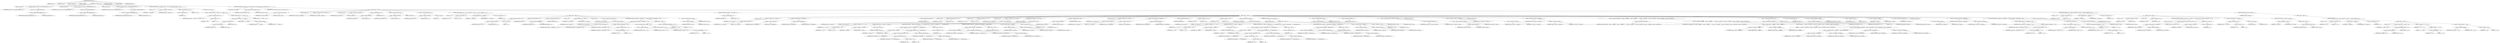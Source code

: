 digraph "hbMakeCodeLengths" {  
"324" [label = <(METHOD,hbMakeCodeLengths)<SUB>212</SUB>> ]
"325" [label = <(PARAM,char[] len)<SUB>212</SUB>> ]
"326" [label = <(PARAM,int[] freq)<SUB>212</SUB>> ]
"327" [label = <(PARAM,int alphaSize)<SUB>213</SUB>> ]
"328" [label = <(PARAM,int maxLen)<SUB>213</SUB>> ]
"329" [label = <(BLOCK,&lt;empty&gt;,&lt;empty&gt;)<SUB>213</SUB>> ]
"330" [label = <(LOCAL,int[] heap: int[])> ]
"331" [label = <(&lt;operator&gt;.assignment,int[] heap = new int[MAX_ALPHA_SIZE * 2])<SUB>218</SUB>> ]
"332" [label = <(IDENTIFIER,heap,int[] heap = new int[MAX_ALPHA_SIZE * 2])<SUB>218</SUB>> ]
"333" [label = <(&lt;operator&gt;.alloc,new int[MAX_ALPHA_SIZE * 2])> ]
"334" [label = <(&lt;operator&gt;.multiplication,MAX_ALPHA_SIZE * 2)<SUB>218</SUB>> ]
"335" [label = <(IDENTIFIER,MAX_ALPHA_SIZE,MAX_ALPHA_SIZE * 2)<SUB>218</SUB>> ]
"336" [label = <(LITERAL,2,MAX_ALPHA_SIZE * 2)<SUB>218</SUB>> ]
"337" [label = <(LOCAL,int[] weight: int[])> ]
"338" [label = <(&lt;operator&gt;.assignment,int[] weight = new int[MAX_ALPHA_SIZE * 2])<SUB>219</SUB>> ]
"339" [label = <(IDENTIFIER,weight,int[] weight = new int[MAX_ALPHA_SIZE * 2])<SUB>219</SUB>> ]
"340" [label = <(&lt;operator&gt;.alloc,new int[MAX_ALPHA_SIZE * 2])> ]
"341" [label = <(&lt;operator&gt;.multiplication,MAX_ALPHA_SIZE * 2)<SUB>219</SUB>> ]
"342" [label = <(IDENTIFIER,MAX_ALPHA_SIZE,MAX_ALPHA_SIZE * 2)<SUB>219</SUB>> ]
"343" [label = <(LITERAL,2,MAX_ALPHA_SIZE * 2)<SUB>219</SUB>> ]
"344" [label = <(LOCAL,int[] parent: int[])> ]
"345" [label = <(&lt;operator&gt;.assignment,int[] parent = new int[MAX_ALPHA_SIZE * 2])<SUB>220</SUB>> ]
"346" [label = <(IDENTIFIER,parent,int[] parent = new int[MAX_ALPHA_SIZE * 2])<SUB>220</SUB>> ]
"347" [label = <(&lt;operator&gt;.alloc,new int[MAX_ALPHA_SIZE * 2])> ]
"348" [label = <(&lt;operator&gt;.multiplication,MAX_ALPHA_SIZE * 2)<SUB>220</SUB>> ]
"349" [label = <(IDENTIFIER,MAX_ALPHA_SIZE,MAX_ALPHA_SIZE * 2)<SUB>220</SUB>> ]
"350" [label = <(LITERAL,2,MAX_ALPHA_SIZE * 2)<SUB>220</SUB>> ]
"351" [label = <(CONTROL_STRUCTURE,for (int i = alphaSize; Some(--i &gt;= 0); ),for (int i = alphaSize; Some(--i &gt;= 0); ))<SUB>222</SUB>> ]
"352" [label = <(LOCAL,int i: int)> ]
"353" [label = <(&lt;operator&gt;.assignment,int i = alphaSize)<SUB>222</SUB>> ]
"354" [label = <(IDENTIFIER,i,int i = alphaSize)<SUB>222</SUB>> ]
"355" [label = <(IDENTIFIER,alphaSize,int i = alphaSize)<SUB>222</SUB>> ]
"356" [label = <(&lt;operator&gt;.greaterEqualsThan,--i &gt;= 0)<SUB>222</SUB>> ]
"357" [label = <(&lt;operator&gt;.preDecrement,--i)<SUB>222</SUB>> ]
"358" [label = <(IDENTIFIER,i,--i)<SUB>222</SUB>> ]
"359" [label = <(LITERAL,0,--i &gt;= 0)<SUB>222</SUB>> ]
"360" [label = <(BLOCK,&lt;empty&gt;,&lt;empty&gt;)<SUB>222</SUB>> ]
"361" [label = <(&lt;operator&gt;.assignment,weight[i + 1] = (freq[i] == 0 ? 1 : freq[i]) &lt;&lt; 8)<SUB>223</SUB>> ]
"362" [label = <(&lt;operator&gt;.indexAccess,weight[i + 1])<SUB>223</SUB>> ]
"363" [label = <(IDENTIFIER,weight,weight[i + 1] = (freq[i] == 0 ? 1 : freq[i]) &lt;&lt; 8)<SUB>223</SUB>> ]
"364" [label = <(&lt;operator&gt;.addition,i + 1)<SUB>223</SUB>> ]
"365" [label = <(IDENTIFIER,i,i + 1)<SUB>223</SUB>> ]
"366" [label = <(LITERAL,1,i + 1)<SUB>223</SUB>> ]
"367" [label = <(&lt;operator&gt;.shiftLeft,(freq[i] == 0 ? 1 : freq[i]) &lt;&lt; 8)<SUB>223</SUB>> ]
"368" [label = <(&lt;operator&gt;.conditional,freq[i] == 0 ? 1 : freq[i])<SUB>223</SUB>> ]
"369" [label = <(&lt;operator&gt;.equals,freq[i] == 0)<SUB>223</SUB>> ]
"370" [label = <(&lt;operator&gt;.indexAccess,freq[i])<SUB>223</SUB>> ]
"371" [label = <(IDENTIFIER,freq,freq[i] == 0)<SUB>223</SUB>> ]
"372" [label = <(IDENTIFIER,i,freq[i] == 0)<SUB>223</SUB>> ]
"373" [label = <(LITERAL,0,freq[i] == 0)<SUB>223</SUB>> ]
"374" [label = <(LITERAL,1,freq[i] == 0 ? 1 : freq[i])<SUB>223</SUB>> ]
"375" [label = <(&lt;operator&gt;.indexAccess,freq[i])<SUB>223</SUB>> ]
"376" [label = <(IDENTIFIER,freq,freq[i] == 0 ? 1 : freq[i])<SUB>223</SUB>> ]
"377" [label = <(IDENTIFIER,i,freq[i] == 0 ? 1 : freq[i])<SUB>223</SUB>> ]
"378" [label = <(LITERAL,8,(freq[i] == 0 ? 1 : freq[i]) &lt;&lt; 8)<SUB>223</SUB>> ]
"379" [label = <(CONTROL_STRUCTURE,for (boolean tooLong = true; Some(tooLong); ),for (boolean tooLong = true; Some(tooLong); ))<SUB>226</SUB>> ]
"380" [label = <(LOCAL,boolean tooLong: boolean)> ]
"381" [label = <(&lt;operator&gt;.assignment,boolean tooLong = true)<SUB>226</SUB>> ]
"382" [label = <(IDENTIFIER,tooLong,boolean tooLong = true)<SUB>226</SUB>> ]
"383" [label = <(LITERAL,true,boolean tooLong = true)<SUB>226</SUB>> ]
"384" [label = <(IDENTIFIER,tooLong,for (boolean tooLong = true; Some(tooLong); ))<SUB>226</SUB>> ]
"385" [label = <(BLOCK,&lt;empty&gt;,&lt;empty&gt;)<SUB>226</SUB>> ]
"386" [label = <(&lt;operator&gt;.assignment,tooLong = false)<SUB>227</SUB>> ]
"387" [label = <(IDENTIFIER,tooLong,tooLong = false)<SUB>227</SUB>> ]
"388" [label = <(LITERAL,false,tooLong = false)<SUB>227</SUB>> ]
"389" [label = <(LOCAL,int nNodes: int)> ]
"390" [label = <(&lt;operator&gt;.assignment,int nNodes = alphaSize)<SUB>229</SUB>> ]
"391" [label = <(IDENTIFIER,nNodes,int nNodes = alphaSize)<SUB>229</SUB>> ]
"392" [label = <(IDENTIFIER,alphaSize,int nNodes = alphaSize)<SUB>229</SUB>> ]
"393" [label = <(LOCAL,int nHeap: int)> ]
"394" [label = <(&lt;operator&gt;.assignment,int nHeap = 0)<SUB>230</SUB>> ]
"395" [label = <(IDENTIFIER,nHeap,int nHeap = 0)<SUB>230</SUB>> ]
"396" [label = <(LITERAL,0,int nHeap = 0)<SUB>230</SUB>> ]
"397" [label = <(&lt;operator&gt;.assignment,heap[0] = 0)<SUB>231</SUB>> ]
"398" [label = <(&lt;operator&gt;.indexAccess,heap[0])<SUB>231</SUB>> ]
"399" [label = <(IDENTIFIER,heap,heap[0] = 0)<SUB>231</SUB>> ]
"400" [label = <(LITERAL,0,heap[0] = 0)<SUB>231</SUB>> ]
"401" [label = <(LITERAL,0,heap[0] = 0)<SUB>231</SUB>> ]
"402" [label = <(&lt;operator&gt;.assignment,weight[0] = 0)<SUB>232</SUB>> ]
"403" [label = <(&lt;operator&gt;.indexAccess,weight[0])<SUB>232</SUB>> ]
"404" [label = <(IDENTIFIER,weight,weight[0] = 0)<SUB>232</SUB>> ]
"405" [label = <(LITERAL,0,weight[0] = 0)<SUB>232</SUB>> ]
"406" [label = <(LITERAL,0,weight[0] = 0)<SUB>232</SUB>> ]
"407" [label = <(&lt;operator&gt;.assignment,parent[0] = -2)<SUB>233</SUB>> ]
"408" [label = <(&lt;operator&gt;.indexAccess,parent[0])<SUB>233</SUB>> ]
"409" [label = <(IDENTIFIER,parent,parent[0] = -2)<SUB>233</SUB>> ]
"410" [label = <(LITERAL,0,parent[0] = -2)<SUB>233</SUB>> ]
"411" [label = <(&lt;operator&gt;.minus,-2)<SUB>233</SUB>> ]
"412" [label = <(LITERAL,2,-2)<SUB>233</SUB>> ]
"413" [label = <(CONTROL_STRUCTURE,for (int i = 1; Some(i &lt;= alphaSize); i++),for (int i = 1; Some(i &lt;= alphaSize); i++))<SUB>235</SUB>> ]
"414" [label = <(LOCAL,int i: int)> ]
"415" [label = <(&lt;operator&gt;.assignment,int i = 1)<SUB>235</SUB>> ]
"416" [label = <(IDENTIFIER,i,int i = 1)<SUB>235</SUB>> ]
"417" [label = <(LITERAL,1,int i = 1)<SUB>235</SUB>> ]
"418" [label = <(&lt;operator&gt;.lessEqualsThan,i &lt;= alphaSize)<SUB>235</SUB>> ]
"419" [label = <(IDENTIFIER,i,i &lt;= alphaSize)<SUB>235</SUB>> ]
"420" [label = <(IDENTIFIER,alphaSize,i &lt;= alphaSize)<SUB>235</SUB>> ]
"421" [label = <(&lt;operator&gt;.postIncrement,i++)<SUB>235</SUB>> ]
"422" [label = <(IDENTIFIER,i,i++)<SUB>235</SUB>> ]
"423" [label = <(BLOCK,&lt;empty&gt;,&lt;empty&gt;)<SUB>235</SUB>> ]
"424" [label = <(&lt;operator&gt;.assignment,parent[i] = -1)<SUB>236</SUB>> ]
"425" [label = <(&lt;operator&gt;.indexAccess,parent[i])<SUB>236</SUB>> ]
"426" [label = <(IDENTIFIER,parent,parent[i] = -1)<SUB>236</SUB>> ]
"427" [label = <(IDENTIFIER,i,parent[i] = -1)<SUB>236</SUB>> ]
"428" [label = <(&lt;operator&gt;.minus,-1)<SUB>236</SUB>> ]
"429" [label = <(LITERAL,1,-1)<SUB>236</SUB>> ]
"430" [label = <(&lt;operator&gt;.postIncrement,nHeap++)<SUB>237</SUB>> ]
"431" [label = <(IDENTIFIER,nHeap,nHeap++)<SUB>237</SUB>> ]
"432" [label = <(&lt;operator&gt;.assignment,heap[nHeap] = i)<SUB>238</SUB>> ]
"433" [label = <(&lt;operator&gt;.indexAccess,heap[nHeap])<SUB>238</SUB>> ]
"434" [label = <(IDENTIFIER,heap,heap[nHeap] = i)<SUB>238</SUB>> ]
"435" [label = <(IDENTIFIER,nHeap,heap[nHeap] = i)<SUB>238</SUB>> ]
"436" [label = <(IDENTIFIER,i,heap[nHeap] = i)<SUB>238</SUB>> ]
"437" [label = <(LOCAL,int zz: int)> ]
"438" [label = <(&lt;operator&gt;.assignment,int zz = nHeap)<SUB>240</SUB>> ]
"439" [label = <(IDENTIFIER,zz,int zz = nHeap)<SUB>240</SUB>> ]
"440" [label = <(IDENTIFIER,nHeap,int zz = nHeap)<SUB>240</SUB>> ]
"441" [label = <(LOCAL,int tmp: int)> ]
"442" [label = <(&lt;operator&gt;.assignment,int tmp = heap[zz])<SUB>241</SUB>> ]
"443" [label = <(IDENTIFIER,tmp,int tmp = heap[zz])<SUB>241</SUB>> ]
"444" [label = <(&lt;operator&gt;.indexAccess,heap[zz])<SUB>241</SUB>> ]
"445" [label = <(IDENTIFIER,heap,int tmp = heap[zz])<SUB>241</SUB>> ]
"446" [label = <(IDENTIFIER,zz,int tmp = heap[zz])<SUB>241</SUB>> ]
"447" [label = <(CONTROL_STRUCTURE,while (weight[tmp] &lt; weight[heap[zz &gt;&gt; 1]]),while (weight[tmp] &lt; weight[heap[zz &gt;&gt; 1]]))<SUB>242</SUB>> ]
"448" [label = <(&lt;operator&gt;.lessThan,weight[tmp] &lt; weight[heap[zz &gt;&gt; 1]])<SUB>242</SUB>> ]
"449" [label = <(&lt;operator&gt;.indexAccess,weight[tmp])<SUB>242</SUB>> ]
"450" [label = <(IDENTIFIER,weight,weight[tmp] &lt; weight[heap[zz &gt;&gt; 1]])<SUB>242</SUB>> ]
"451" [label = <(IDENTIFIER,tmp,weight[tmp] &lt; weight[heap[zz &gt;&gt; 1]])<SUB>242</SUB>> ]
"452" [label = <(&lt;operator&gt;.indexAccess,weight[heap[zz &gt;&gt; 1]])<SUB>242</SUB>> ]
"453" [label = <(IDENTIFIER,weight,weight[tmp] &lt; weight[heap[zz &gt;&gt; 1]])<SUB>242</SUB>> ]
"454" [label = <(&lt;operator&gt;.indexAccess,heap[zz &gt;&gt; 1])<SUB>242</SUB>> ]
"455" [label = <(IDENTIFIER,heap,weight[tmp] &lt; weight[heap[zz &gt;&gt; 1]])<SUB>242</SUB>> ]
"456" [label = <(&lt;operator&gt;.logicalShiftRight,zz &gt;&gt; 1)<SUB>242</SUB>> ]
"457" [label = <(IDENTIFIER,zz,zz &gt;&gt; 1)<SUB>242</SUB>> ]
"458" [label = <(LITERAL,1,zz &gt;&gt; 1)<SUB>242</SUB>> ]
"459" [label = <(BLOCK,&lt;empty&gt;,&lt;empty&gt;)<SUB>242</SUB>> ]
"460" [label = <(&lt;operator&gt;.assignment,heap[zz] = heap[zz &gt;&gt; 1])<SUB>243</SUB>> ]
"461" [label = <(&lt;operator&gt;.indexAccess,heap[zz])<SUB>243</SUB>> ]
"462" [label = <(IDENTIFIER,heap,heap[zz] = heap[zz &gt;&gt; 1])<SUB>243</SUB>> ]
"463" [label = <(IDENTIFIER,zz,heap[zz] = heap[zz &gt;&gt; 1])<SUB>243</SUB>> ]
"464" [label = <(&lt;operator&gt;.indexAccess,heap[zz &gt;&gt; 1])<SUB>243</SUB>> ]
"465" [label = <(IDENTIFIER,heap,heap[zz] = heap[zz &gt;&gt; 1])<SUB>243</SUB>> ]
"466" [label = <(&lt;operator&gt;.logicalShiftRight,zz &gt;&gt; 1)<SUB>243</SUB>> ]
"467" [label = <(IDENTIFIER,zz,zz &gt;&gt; 1)<SUB>243</SUB>> ]
"468" [label = <(LITERAL,1,zz &gt;&gt; 1)<SUB>243</SUB>> ]
"469" [label = <(&lt;operators&gt;.assignmentArithmeticShiftRight,zz &gt;&gt;= 1)<SUB>244</SUB>> ]
"470" [label = <(IDENTIFIER,zz,zz &gt;&gt;= 1)<SUB>244</SUB>> ]
"471" [label = <(LITERAL,1,zz &gt;&gt;= 1)<SUB>244</SUB>> ]
"472" [label = <(&lt;operator&gt;.assignment,heap[zz] = tmp)<SUB>246</SUB>> ]
"473" [label = <(&lt;operator&gt;.indexAccess,heap[zz])<SUB>246</SUB>> ]
"474" [label = <(IDENTIFIER,heap,heap[zz] = tmp)<SUB>246</SUB>> ]
"475" [label = <(IDENTIFIER,zz,heap[zz] = tmp)<SUB>246</SUB>> ]
"476" [label = <(IDENTIFIER,tmp,heap[zz] = tmp)<SUB>246</SUB>> ]
"477" [label = <(CONTROL_STRUCTURE,while (nHeap &gt; 1),while (nHeap &gt; 1))<SUB>251</SUB>> ]
"478" [label = <(&lt;operator&gt;.greaterThan,nHeap &gt; 1)<SUB>251</SUB>> ]
"479" [label = <(IDENTIFIER,nHeap,nHeap &gt; 1)<SUB>251</SUB>> ]
"480" [label = <(LITERAL,1,nHeap &gt; 1)<SUB>251</SUB>> ]
"481" [label = <(BLOCK,&lt;empty&gt;,&lt;empty&gt;)<SUB>251</SUB>> ]
"482" [label = <(LOCAL,int n1: int)> ]
"483" [label = <(&lt;operator&gt;.assignment,int n1 = heap[1])<SUB>252</SUB>> ]
"484" [label = <(IDENTIFIER,n1,int n1 = heap[1])<SUB>252</SUB>> ]
"485" [label = <(&lt;operator&gt;.indexAccess,heap[1])<SUB>252</SUB>> ]
"486" [label = <(IDENTIFIER,heap,int n1 = heap[1])<SUB>252</SUB>> ]
"487" [label = <(LITERAL,1,int n1 = heap[1])<SUB>252</SUB>> ]
"488" [label = <(&lt;operator&gt;.assignment,heap[1] = heap[nHeap])<SUB>253</SUB>> ]
"489" [label = <(&lt;operator&gt;.indexAccess,heap[1])<SUB>253</SUB>> ]
"490" [label = <(IDENTIFIER,heap,heap[1] = heap[nHeap])<SUB>253</SUB>> ]
"491" [label = <(LITERAL,1,heap[1] = heap[nHeap])<SUB>253</SUB>> ]
"492" [label = <(&lt;operator&gt;.indexAccess,heap[nHeap])<SUB>253</SUB>> ]
"493" [label = <(IDENTIFIER,heap,heap[1] = heap[nHeap])<SUB>253</SUB>> ]
"494" [label = <(IDENTIFIER,nHeap,heap[1] = heap[nHeap])<SUB>253</SUB>> ]
"495" [label = <(&lt;operator&gt;.postDecrement,nHeap--)<SUB>254</SUB>> ]
"496" [label = <(IDENTIFIER,nHeap,nHeap--)<SUB>254</SUB>> ]
"497" [label = <(LOCAL,int yy: int)> ]
"498" [label = <(&lt;operator&gt;.assignment,int yy = 0)<SUB>256</SUB>> ]
"499" [label = <(IDENTIFIER,yy,int yy = 0)<SUB>256</SUB>> ]
"500" [label = <(LITERAL,0,int yy = 0)<SUB>256</SUB>> ]
"501" [label = <(LOCAL,int zz: int)> ]
"502" [label = <(&lt;operator&gt;.assignment,int zz = 1)<SUB>257</SUB>> ]
"503" [label = <(IDENTIFIER,zz,int zz = 1)<SUB>257</SUB>> ]
"504" [label = <(LITERAL,1,int zz = 1)<SUB>257</SUB>> ]
"505" [label = <(LOCAL,int tmp: int)> ]
"506" [label = <(&lt;operator&gt;.assignment,int tmp = heap[1])<SUB>258</SUB>> ]
"507" [label = <(IDENTIFIER,tmp,int tmp = heap[1])<SUB>258</SUB>> ]
"508" [label = <(&lt;operator&gt;.indexAccess,heap[1])<SUB>258</SUB>> ]
"509" [label = <(IDENTIFIER,heap,int tmp = heap[1])<SUB>258</SUB>> ]
"510" [label = <(LITERAL,1,int tmp = heap[1])<SUB>258</SUB>> ]
"511" [label = <(CONTROL_STRUCTURE,while (true),while (true))<SUB>260</SUB>> ]
"512" [label = <(LITERAL,true,while (true))<SUB>260</SUB>> ]
"513" [label = <(BLOCK,&lt;empty&gt;,&lt;empty&gt;)<SUB>260</SUB>> ]
"514" [label = <(&lt;operator&gt;.assignment,yy = zz &lt;&lt; 1)<SUB>261</SUB>> ]
"515" [label = <(IDENTIFIER,yy,yy = zz &lt;&lt; 1)<SUB>261</SUB>> ]
"516" [label = <(&lt;operator&gt;.shiftLeft,zz &lt;&lt; 1)<SUB>261</SUB>> ]
"517" [label = <(IDENTIFIER,zz,zz &lt;&lt; 1)<SUB>261</SUB>> ]
"518" [label = <(LITERAL,1,zz &lt;&lt; 1)<SUB>261</SUB>> ]
"519" [label = <(CONTROL_STRUCTURE,if (yy &gt; nHeap),if (yy &gt; nHeap))<SUB>263</SUB>> ]
"520" [label = <(&lt;operator&gt;.greaterThan,yy &gt; nHeap)<SUB>263</SUB>> ]
"521" [label = <(IDENTIFIER,yy,yy &gt; nHeap)<SUB>263</SUB>> ]
"522" [label = <(IDENTIFIER,nHeap,yy &gt; nHeap)<SUB>263</SUB>> ]
"523" [label = <(BLOCK,&lt;empty&gt;,&lt;empty&gt;)<SUB>263</SUB>> ]
"524" [label = <(CONTROL_STRUCTURE,break;,break;)<SUB>264</SUB>> ]
"525" [label = <(CONTROL_STRUCTURE,if ((yy &lt; nHeap) &amp;&amp; (weight[heap[yy + 1]] &lt; weight[heap[yy]])),if ((yy &lt; nHeap) &amp;&amp; (weight[heap[yy + 1]] &lt; weight[heap[yy]])))<SUB>267</SUB>> ]
"526" [label = <(&lt;operator&gt;.logicalAnd,(yy &lt; nHeap) &amp;&amp; (weight[heap[yy + 1]] &lt; weight[heap[yy]]))<SUB>267</SUB>> ]
"527" [label = <(&lt;operator&gt;.lessThan,yy &lt; nHeap)<SUB>267</SUB>> ]
"528" [label = <(IDENTIFIER,yy,yy &lt; nHeap)<SUB>267</SUB>> ]
"529" [label = <(IDENTIFIER,nHeap,yy &lt; nHeap)<SUB>267</SUB>> ]
"530" [label = <(&lt;operator&gt;.lessThan,weight[heap[yy + 1]] &lt; weight[heap[yy]])<SUB>268</SUB>> ]
"531" [label = <(&lt;operator&gt;.indexAccess,weight[heap[yy + 1]])<SUB>268</SUB>> ]
"532" [label = <(IDENTIFIER,weight,weight[heap[yy + 1]] &lt; weight[heap[yy]])<SUB>268</SUB>> ]
"533" [label = <(&lt;operator&gt;.indexAccess,heap[yy + 1])<SUB>268</SUB>> ]
"534" [label = <(IDENTIFIER,heap,weight[heap[yy + 1]] &lt; weight[heap[yy]])<SUB>268</SUB>> ]
"535" [label = <(&lt;operator&gt;.addition,yy + 1)<SUB>268</SUB>> ]
"536" [label = <(IDENTIFIER,yy,yy + 1)<SUB>268</SUB>> ]
"537" [label = <(LITERAL,1,yy + 1)<SUB>268</SUB>> ]
"538" [label = <(&lt;operator&gt;.indexAccess,weight[heap[yy]])<SUB>268</SUB>> ]
"539" [label = <(IDENTIFIER,weight,weight[heap[yy + 1]] &lt; weight[heap[yy]])<SUB>268</SUB>> ]
"540" [label = <(&lt;operator&gt;.indexAccess,heap[yy])<SUB>268</SUB>> ]
"541" [label = <(IDENTIFIER,heap,weight[heap[yy + 1]] &lt; weight[heap[yy]])<SUB>268</SUB>> ]
"542" [label = <(IDENTIFIER,yy,weight[heap[yy + 1]] &lt; weight[heap[yy]])<SUB>268</SUB>> ]
"543" [label = <(BLOCK,&lt;empty&gt;,&lt;empty&gt;)<SUB>268</SUB>> ]
"544" [label = <(&lt;operator&gt;.postIncrement,yy++)<SUB>269</SUB>> ]
"545" [label = <(IDENTIFIER,yy,yy++)<SUB>269</SUB>> ]
"546" [label = <(CONTROL_STRUCTURE,if (weight[tmp] &lt; weight[heap[yy]]),if (weight[tmp] &lt; weight[heap[yy]]))<SUB>272</SUB>> ]
"547" [label = <(&lt;operator&gt;.lessThan,weight[tmp] &lt; weight[heap[yy]])<SUB>272</SUB>> ]
"548" [label = <(&lt;operator&gt;.indexAccess,weight[tmp])<SUB>272</SUB>> ]
"549" [label = <(IDENTIFIER,weight,weight[tmp] &lt; weight[heap[yy]])<SUB>272</SUB>> ]
"550" [label = <(IDENTIFIER,tmp,weight[tmp] &lt; weight[heap[yy]])<SUB>272</SUB>> ]
"551" [label = <(&lt;operator&gt;.indexAccess,weight[heap[yy]])<SUB>272</SUB>> ]
"552" [label = <(IDENTIFIER,weight,weight[tmp] &lt; weight[heap[yy]])<SUB>272</SUB>> ]
"553" [label = <(&lt;operator&gt;.indexAccess,heap[yy])<SUB>272</SUB>> ]
"554" [label = <(IDENTIFIER,heap,weight[tmp] &lt; weight[heap[yy]])<SUB>272</SUB>> ]
"555" [label = <(IDENTIFIER,yy,weight[tmp] &lt; weight[heap[yy]])<SUB>272</SUB>> ]
"556" [label = <(BLOCK,&lt;empty&gt;,&lt;empty&gt;)<SUB>272</SUB>> ]
"557" [label = <(CONTROL_STRUCTURE,break;,break;)<SUB>273</SUB>> ]
"558" [label = <(&lt;operator&gt;.assignment,heap[zz] = heap[yy])<SUB>276</SUB>> ]
"559" [label = <(&lt;operator&gt;.indexAccess,heap[zz])<SUB>276</SUB>> ]
"560" [label = <(IDENTIFIER,heap,heap[zz] = heap[yy])<SUB>276</SUB>> ]
"561" [label = <(IDENTIFIER,zz,heap[zz] = heap[yy])<SUB>276</SUB>> ]
"562" [label = <(&lt;operator&gt;.indexAccess,heap[yy])<SUB>276</SUB>> ]
"563" [label = <(IDENTIFIER,heap,heap[zz] = heap[yy])<SUB>276</SUB>> ]
"564" [label = <(IDENTIFIER,yy,heap[zz] = heap[yy])<SUB>276</SUB>> ]
"565" [label = <(&lt;operator&gt;.assignment,zz = yy)<SUB>277</SUB>> ]
"566" [label = <(IDENTIFIER,zz,zz = yy)<SUB>277</SUB>> ]
"567" [label = <(IDENTIFIER,yy,zz = yy)<SUB>277</SUB>> ]
"568" [label = <(&lt;operator&gt;.assignment,heap[zz] = tmp)<SUB>280</SUB>> ]
"569" [label = <(&lt;operator&gt;.indexAccess,heap[zz])<SUB>280</SUB>> ]
"570" [label = <(IDENTIFIER,heap,heap[zz] = tmp)<SUB>280</SUB>> ]
"571" [label = <(IDENTIFIER,zz,heap[zz] = tmp)<SUB>280</SUB>> ]
"572" [label = <(IDENTIFIER,tmp,heap[zz] = tmp)<SUB>280</SUB>> ]
"573" [label = <(LOCAL,int n2: int)> ]
"574" [label = <(&lt;operator&gt;.assignment,int n2 = heap[1])<SUB>282</SUB>> ]
"575" [label = <(IDENTIFIER,n2,int n2 = heap[1])<SUB>282</SUB>> ]
"576" [label = <(&lt;operator&gt;.indexAccess,heap[1])<SUB>282</SUB>> ]
"577" [label = <(IDENTIFIER,heap,int n2 = heap[1])<SUB>282</SUB>> ]
"578" [label = <(LITERAL,1,int n2 = heap[1])<SUB>282</SUB>> ]
"579" [label = <(&lt;operator&gt;.assignment,heap[1] = heap[nHeap])<SUB>283</SUB>> ]
"580" [label = <(&lt;operator&gt;.indexAccess,heap[1])<SUB>283</SUB>> ]
"581" [label = <(IDENTIFIER,heap,heap[1] = heap[nHeap])<SUB>283</SUB>> ]
"582" [label = <(LITERAL,1,heap[1] = heap[nHeap])<SUB>283</SUB>> ]
"583" [label = <(&lt;operator&gt;.indexAccess,heap[nHeap])<SUB>283</SUB>> ]
"584" [label = <(IDENTIFIER,heap,heap[1] = heap[nHeap])<SUB>283</SUB>> ]
"585" [label = <(IDENTIFIER,nHeap,heap[1] = heap[nHeap])<SUB>283</SUB>> ]
"586" [label = <(&lt;operator&gt;.postDecrement,nHeap--)<SUB>284</SUB>> ]
"587" [label = <(IDENTIFIER,nHeap,nHeap--)<SUB>284</SUB>> ]
"588" [label = <(&lt;operator&gt;.assignment,yy = 0)<SUB>286</SUB>> ]
"589" [label = <(IDENTIFIER,yy,yy = 0)<SUB>286</SUB>> ]
"590" [label = <(LITERAL,0,yy = 0)<SUB>286</SUB>> ]
"591" [label = <(&lt;operator&gt;.assignment,zz = 1)<SUB>287</SUB>> ]
"592" [label = <(IDENTIFIER,zz,zz = 1)<SUB>287</SUB>> ]
"593" [label = <(LITERAL,1,zz = 1)<SUB>287</SUB>> ]
"594" [label = <(&lt;operator&gt;.assignment,tmp = heap[1])<SUB>288</SUB>> ]
"595" [label = <(IDENTIFIER,tmp,tmp = heap[1])<SUB>288</SUB>> ]
"596" [label = <(&lt;operator&gt;.indexAccess,heap[1])<SUB>288</SUB>> ]
"597" [label = <(IDENTIFIER,heap,tmp = heap[1])<SUB>288</SUB>> ]
"598" [label = <(LITERAL,1,tmp = heap[1])<SUB>288</SUB>> ]
"599" [label = <(CONTROL_STRUCTURE,while (true),while (true))<SUB>290</SUB>> ]
"600" [label = <(LITERAL,true,while (true))<SUB>290</SUB>> ]
"601" [label = <(BLOCK,&lt;empty&gt;,&lt;empty&gt;)<SUB>290</SUB>> ]
"602" [label = <(&lt;operator&gt;.assignment,yy = zz &lt;&lt; 1)<SUB>291</SUB>> ]
"603" [label = <(IDENTIFIER,yy,yy = zz &lt;&lt; 1)<SUB>291</SUB>> ]
"604" [label = <(&lt;operator&gt;.shiftLeft,zz &lt;&lt; 1)<SUB>291</SUB>> ]
"605" [label = <(IDENTIFIER,zz,zz &lt;&lt; 1)<SUB>291</SUB>> ]
"606" [label = <(LITERAL,1,zz &lt;&lt; 1)<SUB>291</SUB>> ]
"607" [label = <(CONTROL_STRUCTURE,if (yy &gt; nHeap),if (yy &gt; nHeap))<SUB>293</SUB>> ]
"608" [label = <(&lt;operator&gt;.greaterThan,yy &gt; nHeap)<SUB>293</SUB>> ]
"609" [label = <(IDENTIFIER,yy,yy &gt; nHeap)<SUB>293</SUB>> ]
"610" [label = <(IDENTIFIER,nHeap,yy &gt; nHeap)<SUB>293</SUB>> ]
"611" [label = <(BLOCK,&lt;empty&gt;,&lt;empty&gt;)<SUB>293</SUB>> ]
"612" [label = <(CONTROL_STRUCTURE,break;,break;)<SUB>294</SUB>> ]
"613" [label = <(CONTROL_STRUCTURE,if ((yy &lt; nHeap) &amp;&amp; (weight[heap[yy + 1]] &lt; weight[heap[yy]])),if ((yy &lt; nHeap) &amp;&amp; (weight[heap[yy + 1]] &lt; weight[heap[yy]])))<SUB>297</SUB>> ]
"614" [label = <(&lt;operator&gt;.logicalAnd,(yy &lt; nHeap) &amp;&amp; (weight[heap[yy + 1]] &lt; weight[heap[yy]]))<SUB>297</SUB>> ]
"615" [label = <(&lt;operator&gt;.lessThan,yy &lt; nHeap)<SUB>297</SUB>> ]
"616" [label = <(IDENTIFIER,yy,yy &lt; nHeap)<SUB>297</SUB>> ]
"617" [label = <(IDENTIFIER,nHeap,yy &lt; nHeap)<SUB>297</SUB>> ]
"618" [label = <(&lt;operator&gt;.lessThan,weight[heap[yy + 1]] &lt; weight[heap[yy]])<SUB>298</SUB>> ]
"619" [label = <(&lt;operator&gt;.indexAccess,weight[heap[yy + 1]])<SUB>298</SUB>> ]
"620" [label = <(IDENTIFIER,weight,weight[heap[yy + 1]] &lt; weight[heap[yy]])<SUB>298</SUB>> ]
"621" [label = <(&lt;operator&gt;.indexAccess,heap[yy + 1])<SUB>298</SUB>> ]
"622" [label = <(IDENTIFIER,heap,weight[heap[yy + 1]] &lt; weight[heap[yy]])<SUB>298</SUB>> ]
"623" [label = <(&lt;operator&gt;.addition,yy + 1)<SUB>298</SUB>> ]
"624" [label = <(IDENTIFIER,yy,yy + 1)<SUB>298</SUB>> ]
"625" [label = <(LITERAL,1,yy + 1)<SUB>298</SUB>> ]
"626" [label = <(&lt;operator&gt;.indexAccess,weight[heap[yy]])<SUB>298</SUB>> ]
"627" [label = <(IDENTIFIER,weight,weight[heap[yy + 1]] &lt; weight[heap[yy]])<SUB>298</SUB>> ]
"628" [label = <(&lt;operator&gt;.indexAccess,heap[yy])<SUB>298</SUB>> ]
"629" [label = <(IDENTIFIER,heap,weight[heap[yy + 1]] &lt; weight[heap[yy]])<SUB>298</SUB>> ]
"630" [label = <(IDENTIFIER,yy,weight[heap[yy + 1]] &lt; weight[heap[yy]])<SUB>298</SUB>> ]
"631" [label = <(BLOCK,&lt;empty&gt;,&lt;empty&gt;)<SUB>298</SUB>> ]
"632" [label = <(&lt;operator&gt;.postIncrement,yy++)<SUB>299</SUB>> ]
"633" [label = <(IDENTIFIER,yy,yy++)<SUB>299</SUB>> ]
"634" [label = <(CONTROL_STRUCTURE,if (weight[tmp] &lt; weight[heap[yy]]),if (weight[tmp] &lt; weight[heap[yy]]))<SUB>302</SUB>> ]
"635" [label = <(&lt;operator&gt;.lessThan,weight[tmp] &lt; weight[heap[yy]])<SUB>302</SUB>> ]
"636" [label = <(&lt;operator&gt;.indexAccess,weight[tmp])<SUB>302</SUB>> ]
"637" [label = <(IDENTIFIER,weight,weight[tmp] &lt; weight[heap[yy]])<SUB>302</SUB>> ]
"638" [label = <(IDENTIFIER,tmp,weight[tmp] &lt; weight[heap[yy]])<SUB>302</SUB>> ]
"639" [label = <(&lt;operator&gt;.indexAccess,weight[heap[yy]])<SUB>302</SUB>> ]
"640" [label = <(IDENTIFIER,weight,weight[tmp] &lt; weight[heap[yy]])<SUB>302</SUB>> ]
"641" [label = <(&lt;operator&gt;.indexAccess,heap[yy])<SUB>302</SUB>> ]
"642" [label = <(IDENTIFIER,heap,weight[tmp] &lt; weight[heap[yy]])<SUB>302</SUB>> ]
"643" [label = <(IDENTIFIER,yy,weight[tmp] &lt; weight[heap[yy]])<SUB>302</SUB>> ]
"644" [label = <(BLOCK,&lt;empty&gt;,&lt;empty&gt;)<SUB>302</SUB>> ]
"645" [label = <(CONTROL_STRUCTURE,break;,break;)<SUB>303</SUB>> ]
"646" [label = <(&lt;operator&gt;.assignment,heap[zz] = heap[yy])<SUB>306</SUB>> ]
"647" [label = <(&lt;operator&gt;.indexAccess,heap[zz])<SUB>306</SUB>> ]
"648" [label = <(IDENTIFIER,heap,heap[zz] = heap[yy])<SUB>306</SUB>> ]
"649" [label = <(IDENTIFIER,zz,heap[zz] = heap[yy])<SUB>306</SUB>> ]
"650" [label = <(&lt;operator&gt;.indexAccess,heap[yy])<SUB>306</SUB>> ]
"651" [label = <(IDENTIFIER,heap,heap[zz] = heap[yy])<SUB>306</SUB>> ]
"652" [label = <(IDENTIFIER,yy,heap[zz] = heap[yy])<SUB>306</SUB>> ]
"653" [label = <(&lt;operator&gt;.assignment,zz = yy)<SUB>307</SUB>> ]
"654" [label = <(IDENTIFIER,zz,zz = yy)<SUB>307</SUB>> ]
"655" [label = <(IDENTIFIER,yy,zz = yy)<SUB>307</SUB>> ]
"656" [label = <(&lt;operator&gt;.assignment,heap[zz] = tmp)<SUB>310</SUB>> ]
"657" [label = <(&lt;operator&gt;.indexAccess,heap[zz])<SUB>310</SUB>> ]
"658" [label = <(IDENTIFIER,heap,heap[zz] = tmp)<SUB>310</SUB>> ]
"659" [label = <(IDENTIFIER,zz,heap[zz] = tmp)<SUB>310</SUB>> ]
"660" [label = <(IDENTIFIER,tmp,heap[zz] = tmp)<SUB>310</SUB>> ]
"661" [label = <(&lt;operator&gt;.postIncrement,nNodes++)<SUB>311</SUB>> ]
"662" [label = <(IDENTIFIER,nNodes,nNodes++)<SUB>311</SUB>> ]
"663" [label = <(&lt;operator&gt;.assignment,parent[n1] = parent[n2] = nNodes)<SUB>312</SUB>> ]
"664" [label = <(&lt;operator&gt;.indexAccess,parent[n1])<SUB>312</SUB>> ]
"665" [label = <(IDENTIFIER,parent,parent[n1] = parent[n2] = nNodes)<SUB>312</SUB>> ]
"666" [label = <(IDENTIFIER,n1,parent[n1] = parent[n2] = nNodes)<SUB>312</SUB>> ]
"667" [label = <(&lt;operator&gt;.assignment,parent[n2] = nNodes)<SUB>312</SUB>> ]
"668" [label = <(&lt;operator&gt;.indexAccess,parent[n2])<SUB>312</SUB>> ]
"669" [label = <(IDENTIFIER,parent,parent[n2] = nNodes)<SUB>312</SUB>> ]
"670" [label = <(IDENTIFIER,n2,parent[n2] = nNodes)<SUB>312</SUB>> ]
"671" [label = <(IDENTIFIER,nNodes,parent[n2] = nNodes)<SUB>312</SUB>> ]
"672" [label = <(LOCAL,int weight_n1: int)> ]
"673" [label = <(&lt;operator&gt;.assignment,int weight_n1 = weight[n1])<SUB>314</SUB>> ]
"674" [label = <(IDENTIFIER,weight_n1,int weight_n1 = weight[n1])<SUB>314</SUB>> ]
"675" [label = <(&lt;operator&gt;.indexAccess,weight[n1])<SUB>314</SUB>> ]
"676" [label = <(IDENTIFIER,weight,int weight_n1 = weight[n1])<SUB>314</SUB>> ]
"677" [label = <(IDENTIFIER,n1,int weight_n1 = weight[n1])<SUB>314</SUB>> ]
"678" [label = <(LOCAL,int weight_n2: int)> ]
"679" [label = <(&lt;operator&gt;.assignment,int weight_n2 = weight[n2])<SUB>315</SUB>> ]
"680" [label = <(IDENTIFIER,weight_n2,int weight_n2 = weight[n2])<SUB>315</SUB>> ]
"681" [label = <(&lt;operator&gt;.indexAccess,weight[n2])<SUB>315</SUB>> ]
"682" [label = <(IDENTIFIER,weight,int weight_n2 = weight[n2])<SUB>315</SUB>> ]
"683" [label = <(IDENTIFIER,n2,int weight_n2 = weight[n2])<SUB>315</SUB>> ]
"684" [label = <(&lt;operator&gt;.assignment,weight[nNodes] = ((weight_n1 &amp; 0xffffff00) + (weight_n2 &amp; 0xffffff00)) | (1 + (((weight_n1 &amp; 0x000000ff) &gt; (weight_n2 &amp; 0x000000ff)) ? (weight_n1 &amp; 0x000000ff) : (weight_n2 &amp; 0x000000ff))))<SUB>316</SUB>> ]
"685" [label = <(&lt;operator&gt;.indexAccess,weight[nNodes])<SUB>316</SUB>> ]
"686" [label = <(IDENTIFIER,weight,weight[nNodes] = ((weight_n1 &amp; 0xffffff00) + (weight_n2 &amp; 0xffffff00)) | (1 + (((weight_n1 &amp; 0x000000ff) &gt; (weight_n2 &amp; 0x000000ff)) ? (weight_n1 &amp; 0x000000ff) : (weight_n2 &amp; 0x000000ff))))<SUB>316</SUB>> ]
"687" [label = <(IDENTIFIER,nNodes,weight[nNodes] = ((weight_n1 &amp; 0xffffff00) + (weight_n2 &amp; 0xffffff00)) | (1 + (((weight_n1 &amp; 0x000000ff) &gt; (weight_n2 &amp; 0x000000ff)) ? (weight_n1 &amp; 0x000000ff) : (weight_n2 &amp; 0x000000ff))))<SUB>316</SUB>> ]
"688" [label = <(&lt;operator&gt;.or,((weight_n1 &amp; 0xffffff00) + (weight_n2 &amp; 0xffffff00)) | (1 + (((weight_n1 &amp; 0x000000ff) &gt; (weight_n2 &amp; 0x000000ff)) ? (weight_n1 &amp; 0x000000ff) : (weight_n2 &amp; 0x000000ff))))<SUB>316</SUB>> ]
"689" [label = <(&lt;operator&gt;.addition,(weight_n1 &amp; 0xffffff00) + (weight_n2 &amp; 0xffffff00))<SUB>316</SUB>> ]
"690" [label = <(&lt;operator&gt;.and,weight_n1 &amp; 0xffffff00)<SUB>316</SUB>> ]
"691" [label = <(IDENTIFIER,weight_n1,weight_n1 &amp; 0xffffff00)<SUB>316</SUB>> ]
"692" [label = <(LITERAL,0xffffff00,weight_n1 &amp; 0xffffff00)<SUB>316</SUB>> ]
"693" [label = <(&lt;operator&gt;.and,weight_n2 &amp; 0xffffff00)<SUB>317</SUB>> ]
"694" [label = <(IDENTIFIER,weight_n2,weight_n2 &amp; 0xffffff00)<SUB>317</SUB>> ]
"695" [label = <(LITERAL,0xffffff00,weight_n2 &amp; 0xffffff00)<SUB>317</SUB>> ]
"696" [label = <(&lt;operator&gt;.addition,1 + (((weight_n1 &amp; 0x000000ff) &gt; (weight_n2 &amp; 0x000000ff)) ? (weight_n1 &amp; 0x000000ff) : (weight_n2 &amp; 0x000000ff)))<SUB>318</SUB>> ]
"697" [label = <(LITERAL,1,1 + (((weight_n1 &amp; 0x000000ff) &gt; (weight_n2 &amp; 0x000000ff)) ? (weight_n1 &amp; 0x000000ff) : (weight_n2 &amp; 0x000000ff)))<SUB>318</SUB>> ]
"698" [label = <(&lt;operator&gt;.conditional,((weight_n1 &amp; 0x000000ff) &gt; (weight_n2 &amp; 0x000000ff)) ? (weight_n1 &amp; 0x000000ff) : (weight_n2 &amp; 0x000000ff))<SUB>318</SUB>> ]
"699" [label = <(&lt;operator&gt;.greaterThan,(weight_n1 &amp; 0x000000ff) &gt; (weight_n2 &amp; 0x000000ff))<SUB>318</SUB>> ]
"700" [label = <(&lt;operator&gt;.and,weight_n1 &amp; 0x000000ff)<SUB>318</SUB>> ]
"701" [label = <(IDENTIFIER,weight_n1,weight_n1 &amp; 0x000000ff)<SUB>318</SUB>> ]
"702" [label = <(LITERAL,0x000000ff,weight_n1 &amp; 0x000000ff)<SUB>318</SUB>> ]
"703" [label = <(&lt;operator&gt;.and,weight_n2 &amp; 0x000000ff)<SUB>319</SUB>> ]
"704" [label = <(IDENTIFIER,weight_n2,weight_n2 &amp; 0x000000ff)<SUB>319</SUB>> ]
"705" [label = <(LITERAL,0x000000ff,weight_n2 &amp; 0x000000ff)<SUB>319</SUB>> ]
"706" [label = <(&lt;operator&gt;.and,weight_n1 &amp; 0x000000ff)<SUB>320</SUB>> ]
"707" [label = <(IDENTIFIER,weight_n1,weight_n1 &amp; 0x000000ff)<SUB>320</SUB>> ]
"708" [label = <(LITERAL,0x000000ff,weight_n1 &amp; 0x000000ff)<SUB>320</SUB>> ]
"709" [label = <(&lt;operator&gt;.and,weight_n2 &amp; 0x000000ff)<SUB>321</SUB>> ]
"710" [label = <(IDENTIFIER,weight_n2,weight_n2 &amp; 0x000000ff)<SUB>321</SUB>> ]
"711" [label = <(LITERAL,0x000000ff,weight_n2 &amp; 0x000000ff)<SUB>321</SUB>> ]
"712" [label = <(&lt;operator&gt;.assignment,parent[nNodes] = -1)<SUB>323</SUB>> ]
"713" [label = <(&lt;operator&gt;.indexAccess,parent[nNodes])<SUB>323</SUB>> ]
"714" [label = <(IDENTIFIER,parent,parent[nNodes] = -1)<SUB>323</SUB>> ]
"715" [label = <(IDENTIFIER,nNodes,parent[nNodes] = -1)<SUB>323</SUB>> ]
"716" [label = <(&lt;operator&gt;.minus,-1)<SUB>323</SUB>> ]
"717" [label = <(LITERAL,1,-1)<SUB>323</SUB>> ]
"718" [label = <(&lt;operator&gt;.postIncrement,nHeap++)<SUB>324</SUB>> ]
"719" [label = <(IDENTIFIER,nHeap,nHeap++)<SUB>324</SUB>> ]
"720" [label = <(&lt;operator&gt;.assignment,heap[nHeap] = nNodes)<SUB>325</SUB>> ]
"721" [label = <(&lt;operator&gt;.indexAccess,heap[nHeap])<SUB>325</SUB>> ]
"722" [label = <(IDENTIFIER,heap,heap[nHeap] = nNodes)<SUB>325</SUB>> ]
"723" [label = <(IDENTIFIER,nHeap,heap[nHeap] = nNodes)<SUB>325</SUB>> ]
"724" [label = <(IDENTIFIER,nNodes,heap[nHeap] = nNodes)<SUB>325</SUB>> ]
"725" [label = <(&lt;operator&gt;.assignment,tmp = 0)<SUB>327</SUB>> ]
"726" [label = <(IDENTIFIER,tmp,tmp = 0)<SUB>327</SUB>> ]
"727" [label = <(LITERAL,0,tmp = 0)<SUB>327</SUB>> ]
"728" [label = <(&lt;operator&gt;.assignment,zz = nHeap)<SUB>328</SUB>> ]
"729" [label = <(IDENTIFIER,zz,zz = nHeap)<SUB>328</SUB>> ]
"730" [label = <(IDENTIFIER,nHeap,zz = nHeap)<SUB>328</SUB>> ]
"731" [label = <(&lt;operator&gt;.assignment,tmp = heap[zz])<SUB>329</SUB>> ]
"732" [label = <(IDENTIFIER,tmp,tmp = heap[zz])<SUB>329</SUB>> ]
"733" [label = <(&lt;operator&gt;.indexAccess,heap[zz])<SUB>329</SUB>> ]
"734" [label = <(IDENTIFIER,heap,tmp = heap[zz])<SUB>329</SUB>> ]
"735" [label = <(IDENTIFIER,zz,tmp = heap[zz])<SUB>329</SUB>> ]
"736" [label = <(LOCAL,int weight_tmp: int)> ]
"737" [label = <(&lt;operator&gt;.assignment,int weight_tmp = weight[tmp])<SUB>330</SUB>> ]
"738" [label = <(IDENTIFIER,weight_tmp,int weight_tmp = weight[tmp])<SUB>330</SUB>> ]
"739" [label = <(&lt;operator&gt;.indexAccess,weight[tmp])<SUB>330</SUB>> ]
"740" [label = <(IDENTIFIER,weight,int weight_tmp = weight[tmp])<SUB>330</SUB>> ]
"741" [label = <(IDENTIFIER,tmp,int weight_tmp = weight[tmp])<SUB>330</SUB>> ]
"742" [label = <(CONTROL_STRUCTURE,while (weight_tmp &lt; weight[heap[zz &gt;&gt; 1]]),while (weight_tmp &lt; weight[heap[zz &gt;&gt; 1]]))<SUB>331</SUB>> ]
"743" [label = <(&lt;operator&gt;.lessThan,weight_tmp &lt; weight[heap[zz &gt;&gt; 1]])<SUB>331</SUB>> ]
"744" [label = <(IDENTIFIER,weight_tmp,weight_tmp &lt; weight[heap[zz &gt;&gt; 1]])<SUB>331</SUB>> ]
"745" [label = <(&lt;operator&gt;.indexAccess,weight[heap[zz &gt;&gt; 1]])<SUB>331</SUB>> ]
"746" [label = <(IDENTIFIER,weight,weight_tmp &lt; weight[heap[zz &gt;&gt; 1]])<SUB>331</SUB>> ]
"747" [label = <(&lt;operator&gt;.indexAccess,heap[zz &gt;&gt; 1])<SUB>331</SUB>> ]
"748" [label = <(IDENTIFIER,heap,weight_tmp &lt; weight[heap[zz &gt;&gt; 1]])<SUB>331</SUB>> ]
"749" [label = <(&lt;operator&gt;.logicalShiftRight,zz &gt;&gt; 1)<SUB>331</SUB>> ]
"750" [label = <(IDENTIFIER,zz,zz &gt;&gt; 1)<SUB>331</SUB>> ]
"751" [label = <(LITERAL,1,zz &gt;&gt; 1)<SUB>331</SUB>> ]
"752" [label = <(BLOCK,&lt;empty&gt;,&lt;empty&gt;)<SUB>331</SUB>> ]
"753" [label = <(&lt;operator&gt;.assignment,heap[zz] = heap[zz &gt;&gt; 1])<SUB>332</SUB>> ]
"754" [label = <(&lt;operator&gt;.indexAccess,heap[zz])<SUB>332</SUB>> ]
"755" [label = <(IDENTIFIER,heap,heap[zz] = heap[zz &gt;&gt; 1])<SUB>332</SUB>> ]
"756" [label = <(IDENTIFIER,zz,heap[zz] = heap[zz &gt;&gt; 1])<SUB>332</SUB>> ]
"757" [label = <(&lt;operator&gt;.indexAccess,heap[zz &gt;&gt; 1])<SUB>332</SUB>> ]
"758" [label = <(IDENTIFIER,heap,heap[zz] = heap[zz &gt;&gt; 1])<SUB>332</SUB>> ]
"759" [label = <(&lt;operator&gt;.logicalShiftRight,zz &gt;&gt; 1)<SUB>332</SUB>> ]
"760" [label = <(IDENTIFIER,zz,zz &gt;&gt; 1)<SUB>332</SUB>> ]
"761" [label = <(LITERAL,1,zz &gt;&gt; 1)<SUB>332</SUB>> ]
"762" [label = <(&lt;operators&gt;.assignmentArithmeticShiftRight,zz &gt;&gt;= 1)<SUB>333</SUB>> ]
"763" [label = <(IDENTIFIER,zz,zz &gt;&gt;= 1)<SUB>333</SUB>> ]
"764" [label = <(LITERAL,1,zz &gt;&gt;= 1)<SUB>333</SUB>> ]
"765" [label = <(&lt;operator&gt;.assignment,heap[zz] = tmp)<SUB>335</SUB>> ]
"766" [label = <(&lt;operator&gt;.indexAccess,heap[zz])<SUB>335</SUB>> ]
"767" [label = <(IDENTIFIER,heap,heap[zz] = tmp)<SUB>335</SUB>> ]
"768" [label = <(IDENTIFIER,zz,heap[zz] = tmp)<SUB>335</SUB>> ]
"769" [label = <(IDENTIFIER,tmp,heap[zz] = tmp)<SUB>335</SUB>> ]
"770" [label = <(CONTROL_STRUCTURE,for (int i = 1; Some(i &lt;= alphaSize); i++),for (int i = 1; Some(i &lt;= alphaSize); i++))<SUB>341</SUB>> ]
"771" [label = <(LOCAL,int i: int)> ]
"772" [label = <(&lt;operator&gt;.assignment,int i = 1)<SUB>341</SUB>> ]
"773" [label = <(IDENTIFIER,i,int i = 1)<SUB>341</SUB>> ]
"774" [label = <(LITERAL,1,int i = 1)<SUB>341</SUB>> ]
"775" [label = <(&lt;operator&gt;.lessEqualsThan,i &lt;= alphaSize)<SUB>341</SUB>> ]
"776" [label = <(IDENTIFIER,i,i &lt;= alphaSize)<SUB>341</SUB>> ]
"777" [label = <(IDENTIFIER,alphaSize,i &lt;= alphaSize)<SUB>341</SUB>> ]
"778" [label = <(&lt;operator&gt;.postIncrement,i++)<SUB>341</SUB>> ]
"779" [label = <(IDENTIFIER,i,i++)<SUB>341</SUB>> ]
"780" [label = <(BLOCK,&lt;empty&gt;,&lt;empty&gt;)<SUB>341</SUB>> ]
"781" [label = <(LOCAL,int j: int)> ]
"782" [label = <(&lt;operator&gt;.assignment,int j = 0)<SUB>342</SUB>> ]
"783" [label = <(IDENTIFIER,j,int j = 0)<SUB>342</SUB>> ]
"784" [label = <(LITERAL,0,int j = 0)<SUB>342</SUB>> ]
"785" [label = <(LOCAL,int k: int)> ]
"786" [label = <(&lt;operator&gt;.assignment,int k = i)<SUB>343</SUB>> ]
"787" [label = <(IDENTIFIER,k,int k = i)<SUB>343</SUB>> ]
"788" [label = <(IDENTIFIER,i,int k = i)<SUB>343</SUB>> ]
"789" [label = <(CONTROL_STRUCTURE,for (int parent_k; Some((parent_k = parent[k]) &gt;= 0); ),for (int parent_k; Some((parent_k = parent[k]) &gt;= 0); ))<SUB>345</SUB>> ]
"790" [label = <(LOCAL,int parent_k: int)> ]
"791" [label = <(&lt;operator&gt;.greaterEqualsThan,(parent_k = parent[k]) &gt;= 0)<SUB>345</SUB>> ]
"792" [label = <(&lt;operator&gt;.assignment,parent_k = parent[k])<SUB>345</SUB>> ]
"793" [label = <(IDENTIFIER,parent_k,parent_k = parent[k])<SUB>345</SUB>> ]
"794" [label = <(&lt;operator&gt;.indexAccess,parent[k])<SUB>345</SUB>> ]
"795" [label = <(IDENTIFIER,parent,parent_k = parent[k])<SUB>345</SUB>> ]
"796" [label = <(IDENTIFIER,k,parent_k = parent[k])<SUB>345</SUB>> ]
"797" [label = <(LITERAL,0,(parent_k = parent[k]) &gt;= 0)<SUB>345</SUB>> ]
"798" [label = <(BLOCK,&lt;empty&gt;,&lt;empty&gt;)<SUB>345</SUB>> ]
"799" [label = <(&lt;operator&gt;.assignment,k = parent_k)<SUB>346</SUB>> ]
"800" [label = <(IDENTIFIER,k,k = parent_k)<SUB>346</SUB>> ]
"801" [label = <(IDENTIFIER,parent_k,k = parent_k)<SUB>346</SUB>> ]
"802" [label = <(&lt;operator&gt;.postIncrement,j++)<SUB>347</SUB>> ]
"803" [label = <(IDENTIFIER,j,j++)<SUB>347</SUB>> ]
"804" [label = <(&lt;operator&gt;.assignment,len[i - 1] = (char) j)<SUB>350</SUB>> ]
"805" [label = <(&lt;operator&gt;.indexAccess,len[i - 1])<SUB>350</SUB>> ]
"806" [label = <(IDENTIFIER,len,len[i - 1] = (char) j)<SUB>350</SUB>> ]
"807" [label = <(&lt;operator&gt;.subtraction,i - 1)<SUB>350</SUB>> ]
"808" [label = <(IDENTIFIER,i,i - 1)<SUB>350</SUB>> ]
"809" [label = <(LITERAL,1,i - 1)<SUB>350</SUB>> ]
"810" [label = <(&lt;operator&gt;.cast,(char) j)<SUB>350</SUB>> ]
"811" [label = <(TYPE_REF,char,char)<SUB>350</SUB>> ]
"812" [label = <(IDENTIFIER,j,(char) j)<SUB>350</SUB>> ]
"813" [label = <(CONTROL_STRUCTURE,if (j &gt; maxLen),if (j &gt; maxLen))<SUB>351</SUB>> ]
"814" [label = <(&lt;operator&gt;.greaterThan,j &gt; maxLen)<SUB>351</SUB>> ]
"815" [label = <(IDENTIFIER,j,j &gt; maxLen)<SUB>351</SUB>> ]
"816" [label = <(IDENTIFIER,maxLen,j &gt; maxLen)<SUB>351</SUB>> ]
"817" [label = <(BLOCK,&lt;empty&gt;,&lt;empty&gt;)<SUB>351</SUB>> ]
"818" [label = <(&lt;operator&gt;.assignment,tooLong = true)<SUB>352</SUB>> ]
"819" [label = <(IDENTIFIER,tooLong,tooLong = true)<SUB>352</SUB>> ]
"820" [label = <(LITERAL,true,tooLong = true)<SUB>352</SUB>> ]
"821" [label = <(CONTROL_STRUCTURE,if (tooLong),if (tooLong))<SUB>356</SUB>> ]
"822" [label = <(IDENTIFIER,tooLong,if (tooLong))<SUB>356</SUB>> ]
"823" [label = <(BLOCK,&lt;empty&gt;,&lt;empty&gt;)<SUB>356</SUB>> ]
"824" [label = <(CONTROL_STRUCTURE,for (int i = 1; Some(i &lt; alphaSize); i++),for (int i = 1; Some(i &lt; alphaSize); i++))<SUB>357</SUB>> ]
"825" [label = <(LOCAL,int i: int)> ]
"826" [label = <(&lt;operator&gt;.assignment,int i = 1)<SUB>357</SUB>> ]
"827" [label = <(IDENTIFIER,i,int i = 1)<SUB>357</SUB>> ]
"828" [label = <(LITERAL,1,int i = 1)<SUB>357</SUB>> ]
"829" [label = <(&lt;operator&gt;.lessThan,i &lt; alphaSize)<SUB>357</SUB>> ]
"830" [label = <(IDENTIFIER,i,i &lt; alphaSize)<SUB>357</SUB>> ]
"831" [label = <(IDENTIFIER,alphaSize,i &lt; alphaSize)<SUB>357</SUB>> ]
"832" [label = <(&lt;operator&gt;.postIncrement,i++)<SUB>357</SUB>> ]
"833" [label = <(IDENTIFIER,i,i++)<SUB>357</SUB>> ]
"834" [label = <(BLOCK,&lt;empty&gt;,&lt;empty&gt;)<SUB>357</SUB>> ]
"835" [label = <(LOCAL,int j: int)> ]
"836" [label = <(&lt;operator&gt;.assignment,int j = weight[i] &gt;&gt; 8)<SUB>358</SUB>> ]
"837" [label = <(IDENTIFIER,j,int j = weight[i] &gt;&gt; 8)<SUB>358</SUB>> ]
"838" [label = <(&lt;operator&gt;.logicalShiftRight,weight[i] &gt;&gt; 8)<SUB>358</SUB>> ]
"839" [label = <(&lt;operator&gt;.indexAccess,weight[i])<SUB>358</SUB>> ]
"840" [label = <(IDENTIFIER,weight,weight[i] &gt;&gt; 8)<SUB>358</SUB>> ]
"841" [label = <(IDENTIFIER,i,weight[i] &gt;&gt; 8)<SUB>358</SUB>> ]
"842" [label = <(LITERAL,8,weight[i] &gt;&gt; 8)<SUB>358</SUB>> ]
"843" [label = <(&lt;operator&gt;.assignment,j = 1 + (j &gt;&gt; 1))<SUB>359</SUB>> ]
"844" [label = <(IDENTIFIER,j,j = 1 + (j &gt;&gt; 1))<SUB>359</SUB>> ]
"845" [label = <(&lt;operator&gt;.addition,1 + (j &gt;&gt; 1))<SUB>359</SUB>> ]
"846" [label = <(LITERAL,1,1 + (j &gt;&gt; 1))<SUB>359</SUB>> ]
"847" [label = <(&lt;operator&gt;.logicalShiftRight,j &gt;&gt; 1)<SUB>359</SUB>> ]
"848" [label = <(IDENTIFIER,j,j &gt;&gt; 1)<SUB>359</SUB>> ]
"849" [label = <(LITERAL,1,j &gt;&gt; 1)<SUB>359</SUB>> ]
"850" [label = <(&lt;operator&gt;.assignment,weight[i] = j &lt;&lt; 8)<SUB>360</SUB>> ]
"851" [label = <(&lt;operator&gt;.indexAccess,weight[i])<SUB>360</SUB>> ]
"852" [label = <(IDENTIFIER,weight,weight[i] = j &lt;&lt; 8)<SUB>360</SUB>> ]
"853" [label = <(IDENTIFIER,i,weight[i] = j &lt;&lt; 8)<SUB>360</SUB>> ]
"854" [label = <(&lt;operator&gt;.shiftLeft,j &lt;&lt; 8)<SUB>360</SUB>> ]
"855" [label = <(IDENTIFIER,j,j &lt;&lt; 8)<SUB>360</SUB>> ]
"856" [label = <(LITERAL,8,j &lt;&lt; 8)<SUB>360</SUB>> ]
"857" [label = <(MODIFIER,PROTECTED)> ]
"858" [label = <(MODIFIER,STATIC)> ]
"859" [label = <(METHOD_RETURN,void)<SUB>212</SUB>> ]
  "324" -> "325" 
  "324" -> "326" 
  "324" -> "327" 
  "324" -> "328" 
  "324" -> "329" 
  "324" -> "857" 
  "324" -> "858" 
  "324" -> "859" 
  "329" -> "330" 
  "329" -> "331" 
  "329" -> "337" 
  "329" -> "338" 
  "329" -> "344" 
  "329" -> "345" 
  "329" -> "351" 
  "329" -> "379" 
  "331" -> "332" 
  "331" -> "333" 
  "333" -> "334" 
  "334" -> "335" 
  "334" -> "336" 
  "338" -> "339" 
  "338" -> "340" 
  "340" -> "341" 
  "341" -> "342" 
  "341" -> "343" 
  "345" -> "346" 
  "345" -> "347" 
  "347" -> "348" 
  "348" -> "349" 
  "348" -> "350" 
  "351" -> "352" 
  "351" -> "353" 
  "351" -> "356" 
  "351" -> "360" 
  "353" -> "354" 
  "353" -> "355" 
  "356" -> "357" 
  "356" -> "359" 
  "357" -> "358" 
  "360" -> "361" 
  "361" -> "362" 
  "361" -> "367" 
  "362" -> "363" 
  "362" -> "364" 
  "364" -> "365" 
  "364" -> "366" 
  "367" -> "368" 
  "367" -> "378" 
  "368" -> "369" 
  "368" -> "374" 
  "368" -> "375" 
  "369" -> "370" 
  "369" -> "373" 
  "370" -> "371" 
  "370" -> "372" 
  "375" -> "376" 
  "375" -> "377" 
  "379" -> "380" 
  "379" -> "381" 
  "379" -> "384" 
  "379" -> "385" 
  "381" -> "382" 
  "381" -> "383" 
  "385" -> "386" 
  "385" -> "389" 
  "385" -> "390" 
  "385" -> "393" 
  "385" -> "394" 
  "385" -> "397" 
  "385" -> "402" 
  "385" -> "407" 
  "385" -> "413" 
  "385" -> "477" 
  "385" -> "770" 
  "385" -> "821" 
  "386" -> "387" 
  "386" -> "388" 
  "390" -> "391" 
  "390" -> "392" 
  "394" -> "395" 
  "394" -> "396" 
  "397" -> "398" 
  "397" -> "401" 
  "398" -> "399" 
  "398" -> "400" 
  "402" -> "403" 
  "402" -> "406" 
  "403" -> "404" 
  "403" -> "405" 
  "407" -> "408" 
  "407" -> "411" 
  "408" -> "409" 
  "408" -> "410" 
  "411" -> "412" 
  "413" -> "414" 
  "413" -> "415" 
  "413" -> "418" 
  "413" -> "421" 
  "413" -> "423" 
  "415" -> "416" 
  "415" -> "417" 
  "418" -> "419" 
  "418" -> "420" 
  "421" -> "422" 
  "423" -> "424" 
  "423" -> "430" 
  "423" -> "432" 
  "423" -> "437" 
  "423" -> "438" 
  "423" -> "441" 
  "423" -> "442" 
  "423" -> "447" 
  "423" -> "472" 
  "424" -> "425" 
  "424" -> "428" 
  "425" -> "426" 
  "425" -> "427" 
  "428" -> "429" 
  "430" -> "431" 
  "432" -> "433" 
  "432" -> "436" 
  "433" -> "434" 
  "433" -> "435" 
  "438" -> "439" 
  "438" -> "440" 
  "442" -> "443" 
  "442" -> "444" 
  "444" -> "445" 
  "444" -> "446" 
  "447" -> "448" 
  "447" -> "459" 
  "448" -> "449" 
  "448" -> "452" 
  "449" -> "450" 
  "449" -> "451" 
  "452" -> "453" 
  "452" -> "454" 
  "454" -> "455" 
  "454" -> "456" 
  "456" -> "457" 
  "456" -> "458" 
  "459" -> "460" 
  "459" -> "469" 
  "460" -> "461" 
  "460" -> "464" 
  "461" -> "462" 
  "461" -> "463" 
  "464" -> "465" 
  "464" -> "466" 
  "466" -> "467" 
  "466" -> "468" 
  "469" -> "470" 
  "469" -> "471" 
  "472" -> "473" 
  "472" -> "476" 
  "473" -> "474" 
  "473" -> "475" 
  "477" -> "478" 
  "477" -> "481" 
  "478" -> "479" 
  "478" -> "480" 
  "481" -> "482" 
  "481" -> "483" 
  "481" -> "488" 
  "481" -> "495" 
  "481" -> "497" 
  "481" -> "498" 
  "481" -> "501" 
  "481" -> "502" 
  "481" -> "505" 
  "481" -> "506" 
  "481" -> "511" 
  "481" -> "568" 
  "481" -> "573" 
  "481" -> "574" 
  "481" -> "579" 
  "481" -> "586" 
  "481" -> "588" 
  "481" -> "591" 
  "481" -> "594" 
  "481" -> "599" 
  "481" -> "656" 
  "481" -> "661" 
  "481" -> "663" 
  "481" -> "672" 
  "481" -> "673" 
  "481" -> "678" 
  "481" -> "679" 
  "481" -> "684" 
  "481" -> "712" 
  "481" -> "718" 
  "481" -> "720" 
  "481" -> "725" 
  "481" -> "728" 
  "481" -> "731" 
  "481" -> "736" 
  "481" -> "737" 
  "481" -> "742" 
  "481" -> "765" 
  "483" -> "484" 
  "483" -> "485" 
  "485" -> "486" 
  "485" -> "487" 
  "488" -> "489" 
  "488" -> "492" 
  "489" -> "490" 
  "489" -> "491" 
  "492" -> "493" 
  "492" -> "494" 
  "495" -> "496" 
  "498" -> "499" 
  "498" -> "500" 
  "502" -> "503" 
  "502" -> "504" 
  "506" -> "507" 
  "506" -> "508" 
  "508" -> "509" 
  "508" -> "510" 
  "511" -> "512" 
  "511" -> "513" 
  "513" -> "514" 
  "513" -> "519" 
  "513" -> "525" 
  "513" -> "546" 
  "513" -> "558" 
  "513" -> "565" 
  "514" -> "515" 
  "514" -> "516" 
  "516" -> "517" 
  "516" -> "518" 
  "519" -> "520" 
  "519" -> "523" 
  "520" -> "521" 
  "520" -> "522" 
  "523" -> "524" 
  "525" -> "526" 
  "525" -> "543" 
  "526" -> "527" 
  "526" -> "530" 
  "527" -> "528" 
  "527" -> "529" 
  "530" -> "531" 
  "530" -> "538" 
  "531" -> "532" 
  "531" -> "533" 
  "533" -> "534" 
  "533" -> "535" 
  "535" -> "536" 
  "535" -> "537" 
  "538" -> "539" 
  "538" -> "540" 
  "540" -> "541" 
  "540" -> "542" 
  "543" -> "544" 
  "544" -> "545" 
  "546" -> "547" 
  "546" -> "556" 
  "547" -> "548" 
  "547" -> "551" 
  "548" -> "549" 
  "548" -> "550" 
  "551" -> "552" 
  "551" -> "553" 
  "553" -> "554" 
  "553" -> "555" 
  "556" -> "557" 
  "558" -> "559" 
  "558" -> "562" 
  "559" -> "560" 
  "559" -> "561" 
  "562" -> "563" 
  "562" -> "564" 
  "565" -> "566" 
  "565" -> "567" 
  "568" -> "569" 
  "568" -> "572" 
  "569" -> "570" 
  "569" -> "571" 
  "574" -> "575" 
  "574" -> "576" 
  "576" -> "577" 
  "576" -> "578" 
  "579" -> "580" 
  "579" -> "583" 
  "580" -> "581" 
  "580" -> "582" 
  "583" -> "584" 
  "583" -> "585" 
  "586" -> "587" 
  "588" -> "589" 
  "588" -> "590" 
  "591" -> "592" 
  "591" -> "593" 
  "594" -> "595" 
  "594" -> "596" 
  "596" -> "597" 
  "596" -> "598" 
  "599" -> "600" 
  "599" -> "601" 
  "601" -> "602" 
  "601" -> "607" 
  "601" -> "613" 
  "601" -> "634" 
  "601" -> "646" 
  "601" -> "653" 
  "602" -> "603" 
  "602" -> "604" 
  "604" -> "605" 
  "604" -> "606" 
  "607" -> "608" 
  "607" -> "611" 
  "608" -> "609" 
  "608" -> "610" 
  "611" -> "612" 
  "613" -> "614" 
  "613" -> "631" 
  "614" -> "615" 
  "614" -> "618" 
  "615" -> "616" 
  "615" -> "617" 
  "618" -> "619" 
  "618" -> "626" 
  "619" -> "620" 
  "619" -> "621" 
  "621" -> "622" 
  "621" -> "623" 
  "623" -> "624" 
  "623" -> "625" 
  "626" -> "627" 
  "626" -> "628" 
  "628" -> "629" 
  "628" -> "630" 
  "631" -> "632" 
  "632" -> "633" 
  "634" -> "635" 
  "634" -> "644" 
  "635" -> "636" 
  "635" -> "639" 
  "636" -> "637" 
  "636" -> "638" 
  "639" -> "640" 
  "639" -> "641" 
  "641" -> "642" 
  "641" -> "643" 
  "644" -> "645" 
  "646" -> "647" 
  "646" -> "650" 
  "647" -> "648" 
  "647" -> "649" 
  "650" -> "651" 
  "650" -> "652" 
  "653" -> "654" 
  "653" -> "655" 
  "656" -> "657" 
  "656" -> "660" 
  "657" -> "658" 
  "657" -> "659" 
  "661" -> "662" 
  "663" -> "664" 
  "663" -> "667" 
  "664" -> "665" 
  "664" -> "666" 
  "667" -> "668" 
  "667" -> "671" 
  "668" -> "669" 
  "668" -> "670" 
  "673" -> "674" 
  "673" -> "675" 
  "675" -> "676" 
  "675" -> "677" 
  "679" -> "680" 
  "679" -> "681" 
  "681" -> "682" 
  "681" -> "683" 
  "684" -> "685" 
  "684" -> "688" 
  "685" -> "686" 
  "685" -> "687" 
  "688" -> "689" 
  "688" -> "696" 
  "689" -> "690" 
  "689" -> "693" 
  "690" -> "691" 
  "690" -> "692" 
  "693" -> "694" 
  "693" -> "695" 
  "696" -> "697" 
  "696" -> "698" 
  "698" -> "699" 
  "698" -> "706" 
  "698" -> "709" 
  "699" -> "700" 
  "699" -> "703" 
  "700" -> "701" 
  "700" -> "702" 
  "703" -> "704" 
  "703" -> "705" 
  "706" -> "707" 
  "706" -> "708" 
  "709" -> "710" 
  "709" -> "711" 
  "712" -> "713" 
  "712" -> "716" 
  "713" -> "714" 
  "713" -> "715" 
  "716" -> "717" 
  "718" -> "719" 
  "720" -> "721" 
  "720" -> "724" 
  "721" -> "722" 
  "721" -> "723" 
  "725" -> "726" 
  "725" -> "727" 
  "728" -> "729" 
  "728" -> "730" 
  "731" -> "732" 
  "731" -> "733" 
  "733" -> "734" 
  "733" -> "735" 
  "737" -> "738" 
  "737" -> "739" 
  "739" -> "740" 
  "739" -> "741" 
  "742" -> "743" 
  "742" -> "752" 
  "743" -> "744" 
  "743" -> "745" 
  "745" -> "746" 
  "745" -> "747" 
  "747" -> "748" 
  "747" -> "749" 
  "749" -> "750" 
  "749" -> "751" 
  "752" -> "753" 
  "752" -> "762" 
  "753" -> "754" 
  "753" -> "757" 
  "754" -> "755" 
  "754" -> "756" 
  "757" -> "758" 
  "757" -> "759" 
  "759" -> "760" 
  "759" -> "761" 
  "762" -> "763" 
  "762" -> "764" 
  "765" -> "766" 
  "765" -> "769" 
  "766" -> "767" 
  "766" -> "768" 
  "770" -> "771" 
  "770" -> "772" 
  "770" -> "775" 
  "770" -> "778" 
  "770" -> "780" 
  "772" -> "773" 
  "772" -> "774" 
  "775" -> "776" 
  "775" -> "777" 
  "778" -> "779" 
  "780" -> "781" 
  "780" -> "782" 
  "780" -> "785" 
  "780" -> "786" 
  "780" -> "789" 
  "780" -> "804" 
  "780" -> "813" 
  "782" -> "783" 
  "782" -> "784" 
  "786" -> "787" 
  "786" -> "788" 
  "789" -> "790" 
  "789" -> "791" 
  "789" -> "798" 
  "791" -> "792" 
  "791" -> "797" 
  "792" -> "793" 
  "792" -> "794" 
  "794" -> "795" 
  "794" -> "796" 
  "798" -> "799" 
  "798" -> "802" 
  "799" -> "800" 
  "799" -> "801" 
  "802" -> "803" 
  "804" -> "805" 
  "804" -> "810" 
  "805" -> "806" 
  "805" -> "807" 
  "807" -> "808" 
  "807" -> "809" 
  "810" -> "811" 
  "810" -> "812" 
  "813" -> "814" 
  "813" -> "817" 
  "814" -> "815" 
  "814" -> "816" 
  "817" -> "818" 
  "818" -> "819" 
  "818" -> "820" 
  "821" -> "822" 
  "821" -> "823" 
  "823" -> "824" 
  "824" -> "825" 
  "824" -> "826" 
  "824" -> "829" 
  "824" -> "832" 
  "824" -> "834" 
  "826" -> "827" 
  "826" -> "828" 
  "829" -> "830" 
  "829" -> "831" 
  "832" -> "833" 
  "834" -> "835" 
  "834" -> "836" 
  "834" -> "843" 
  "834" -> "850" 
  "836" -> "837" 
  "836" -> "838" 
  "838" -> "839" 
  "838" -> "842" 
  "839" -> "840" 
  "839" -> "841" 
  "843" -> "844" 
  "843" -> "845" 
  "845" -> "846" 
  "845" -> "847" 
  "847" -> "848" 
  "847" -> "849" 
  "850" -> "851" 
  "850" -> "854" 
  "851" -> "852" 
  "851" -> "853" 
  "854" -> "855" 
  "854" -> "856" 
}

